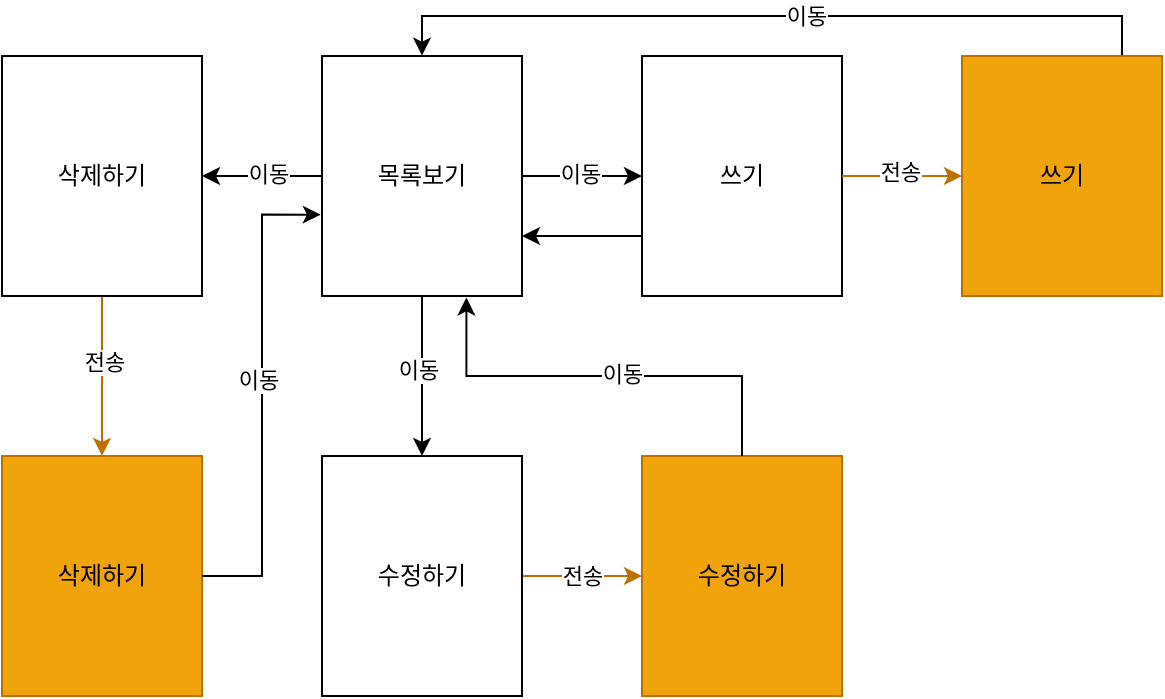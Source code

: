 <mxfile version="24.1.0" type="device">
  <diagram name="페이지-1" id="qTw5b0kCtioUqWG-aNhk">
    <mxGraphModel dx="683" dy="414" grid="1" gridSize="10" guides="1" tooltips="1" connect="1" arrows="1" fold="1" page="1" pageScale="1" pageWidth="827" pageHeight="1169" math="0" shadow="0">
      <root>
        <mxCell id="0" />
        <mxCell id="1" parent="0" />
        <mxCell id="tsQYkM5wbKwE5ywPX3u--25" style="edgeStyle=orthogonalEdgeStyle;rounded=0;orthogonalLoop=1;jettySize=auto;html=1;exitX=0.5;exitY=1;exitDx=0;exitDy=0;entryX=0.5;entryY=0;entryDx=0;entryDy=0;" edge="1" parent="1" source="tsQYkM5wbKwE5ywPX3u--6" target="tsQYkM5wbKwE5ywPX3u--8">
          <mxGeometry relative="1" as="geometry" />
        </mxCell>
        <mxCell id="tsQYkM5wbKwE5ywPX3u--32" value="이동" style="edgeLabel;html=1;align=center;verticalAlign=middle;resizable=0;points=[];" vertex="1" connectable="0" parent="tsQYkM5wbKwE5ywPX3u--25">
          <mxGeometry x="-0.076" y="-2" relative="1" as="geometry">
            <mxPoint as="offset" />
          </mxGeometry>
        </mxCell>
        <mxCell id="tsQYkM5wbKwE5ywPX3u--36" style="edgeStyle=orthogonalEdgeStyle;rounded=0;orthogonalLoop=1;jettySize=auto;html=1;exitX=0;exitY=0.5;exitDx=0;exitDy=0;entryX=1;entryY=0.5;entryDx=0;entryDy=0;" edge="1" parent="1" source="tsQYkM5wbKwE5ywPX3u--6" target="tsQYkM5wbKwE5ywPX3u--9">
          <mxGeometry relative="1" as="geometry" />
        </mxCell>
        <mxCell id="tsQYkM5wbKwE5ywPX3u--40" value="이동" style="edgeLabel;html=1;align=center;verticalAlign=middle;resizable=0;points=[];" vertex="1" connectable="0" parent="tsQYkM5wbKwE5ywPX3u--36">
          <mxGeometry x="-0.09" y="-1" relative="1" as="geometry">
            <mxPoint as="offset" />
          </mxGeometry>
        </mxCell>
        <mxCell id="tsQYkM5wbKwE5ywPX3u--6" value="목록보기" style="whiteSpace=wrap;html=1;" vertex="1" parent="1">
          <mxGeometry x="280" y="80" width="100" height="120" as="geometry" />
        </mxCell>
        <mxCell id="tsQYkM5wbKwE5ywPX3u--44" style="edgeStyle=orthogonalEdgeStyle;rounded=0;orthogonalLoop=1;jettySize=auto;html=1;exitX=0;exitY=0.75;exitDx=0;exitDy=0;entryX=1;entryY=0.75;entryDx=0;entryDy=0;" edge="1" parent="1" source="tsQYkM5wbKwE5ywPX3u--7" target="tsQYkM5wbKwE5ywPX3u--6">
          <mxGeometry relative="1" as="geometry" />
        </mxCell>
        <mxCell id="tsQYkM5wbKwE5ywPX3u--7" value="쓰기" style="whiteSpace=wrap;html=1;" vertex="1" parent="1">
          <mxGeometry x="440" y="80" width="100" height="120" as="geometry" />
        </mxCell>
        <mxCell id="tsQYkM5wbKwE5ywPX3u--27" style="edgeStyle=orthogonalEdgeStyle;rounded=0;orthogonalLoop=1;jettySize=auto;html=1;exitX=1;exitY=0.5;exitDx=0;exitDy=0;entryX=0;entryY=0.5;entryDx=0;entryDy=0;fillColor=#f0a30a;strokeColor=#BD7000;" edge="1" parent="1" source="tsQYkM5wbKwE5ywPX3u--8" target="tsQYkM5wbKwE5ywPX3u--26">
          <mxGeometry relative="1" as="geometry" />
        </mxCell>
        <mxCell id="tsQYkM5wbKwE5ywPX3u--33" value="전송" style="edgeLabel;html=1;align=center;verticalAlign=middle;resizable=0;points=[];" vertex="1" connectable="0" parent="tsQYkM5wbKwE5ywPX3u--27">
          <mxGeometry x="0.008" relative="1" as="geometry">
            <mxPoint as="offset" />
          </mxGeometry>
        </mxCell>
        <mxCell id="tsQYkM5wbKwE5ywPX3u--8" value="수정하기" style="whiteSpace=wrap;html=1;" vertex="1" parent="1">
          <mxGeometry x="280" y="280" width="100" height="120" as="geometry" />
        </mxCell>
        <mxCell id="tsQYkM5wbKwE5ywPX3u--38" style="edgeStyle=orthogonalEdgeStyle;rounded=0;orthogonalLoop=1;jettySize=auto;html=1;exitX=0.5;exitY=1;exitDx=0;exitDy=0;entryX=0.5;entryY=0;entryDx=0;entryDy=0;fillColor=#f0a30a;strokeColor=#BD7000;" edge="1" parent="1" source="tsQYkM5wbKwE5ywPX3u--9" target="tsQYkM5wbKwE5ywPX3u--37">
          <mxGeometry relative="1" as="geometry" />
        </mxCell>
        <mxCell id="tsQYkM5wbKwE5ywPX3u--41" value="전송" style="edgeLabel;html=1;align=center;verticalAlign=middle;resizable=0;points=[];" vertex="1" connectable="0" parent="tsQYkM5wbKwE5ywPX3u--38">
          <mxGeometry x="-0.176" y="1" relative="1" as="geometry">
            <mxPoint as="offset" />
          </mxGeometry>
        </mxCell>
        <mxCell id="tsQYkM5wbKwE5ywPX3u--9" value="삭제하기" style="whiteSpace=wrap;html=1;" vertex="1" parent="1">
          <mxGeometry x="120" y="80" width="100" height="120" as="geometry" />
        </mxCell>
        <mxCell id="tsQYkM5wbKwE5ywPX3u--19" value="" style="endArrow=classic;html=1;rounded=0;exitX=1;exitY=0.5;exitDx=0;exitDy=0;entryX=0;entryY=0.5;entryDx=0;entryDy=0;" edge="1" parent="1" source="tsQYkM5wbKwE5ywPX3u--6" target="tsQYkM5wbKwE5ywPX3u--7">
          <mxGeometry width="50" height="50" relative="1" as="geometry">
            <mxPoint x="320" y="320" as="sourcePoint" />
            <mxPoint x="370" y="270" as="targetPoint" />
          </mxGeometry>
        </mxCell>
        <mxCell id="tsQYkM5wbKwE5ywPX3u--29" value="이동" style="edgeLabel;html=1;align=center;verticalAlign=middle;resizable=0;points=[];" vertex="1" connectable="0" parent="tsQYkM5wbKwE5ywPX3u--19">
          <mxGeometry x="-0.051" y="1" relative="1" as="geometry">
            <mxPoint as="offset" />
          </mxGeometry>
        </mxCell>
        <mxCell id="tsQYkM5wbKwE5ywPX3u--23" style="edgeStyle=orthogonalEdgeStyle;rounded=0;orthogonalLoop=1;jettySize=auto;html=1;exitX=0.5;exitY=0;exitDx=0;exitDy=0;" edge="1" parent="1" source="tsQYkM5wbKwE5ywPX3u--20">
          <mxGeometry relative="1" as="geometry">
            <mxPoint x="330" y="79.81" as="targetPoint" />
            <Array as="points">
              <mxPoint x="680" y="60" />
              <mxPoint x="330" y="60" />
            </Array>
          </mxGeometry>
        </mxCell>
        <mxCell id="tsQYkM5wbKwE5ywPX3u--31" value="이동" style="edgeLabel;html=1;align=center;verticalAlign=middle;resizable=0;points=[];" vertex="1" connectable="0" parent="tsQYkM5wbKwE5ywPX3u--23">
          <mxGeometry x="-0.01" relative="1" as="geometry">
            <mxPoint as="offset" />
          </mxGeometry>
        </mxCell>
        <mxCell id="tsQYkM5wbKwE5ywPX3u--20" value="쓰기" style="whiteSpace=wrap;html=1;fillColor=#f0a30a;fontColor=#000000;strokeColor=#BD7000;" vertex="1" parent="1">
          <mxGeometry x="600" y="80" width="100" height="120" as="geometry" />
        </mxCell>
        <mxCell id="tsQYkM5wbKwE5ywPX3u--21" value="" style="endArrow=classic;html=1;rounded=0;exitX=1;exitY=0.5;exitDx=0;exitDy=0;entryX=0;entryY=0.5;entryDx=0;entryDy=0;fillColor=#f0a30a;strokeColor=#BD7000;" edge="1" parent="1" source="tsQYkM5wbKwE5ywPX3u--7" target="tsQYkM5wbKwE5ywPX3u--20">
          <mxGeometry width="50" height="50" relative="1" as="geometry">
            <mxPoint x="630" y="300" as="sourcePoint" />
            <mxPoint x="680" y="250" as="targetPoint" />
          </mxGeometry>
        </mxCell>
        <mxCell id="tsQYkM5wbKwE5ywPX3u--30" value="전송" style="edgeLabel;html=1;align=center;verticalAlign=middle;resizable=0;points=[];" vertex="1" connectable="0" parent="tsQYkM5wbKwE5ywPX3u--21">
          <mxGeometry x="-0.038" y="2" relative="1" as="geometry">
            <mxPoint as="offset" />
          </mxGeometry>
        </mxCell>
        <mxCell id="tsQYkM5wbKwE5ywPX3u--26" value="수정하기" style="whiteSpace=wrap;html=1;fillColor=#f0a30a;fontColor=#000000;strokeColor=#BD7000;" vertex="1" parent="1">
          <mxGeometry x="440" y="280" width="100" height="120" as="geometry" />
        </mxCell>
        <mxCell id="tsQYkM5wbKwE5ywPX3u--28" style="edgeStyle=orthogonalEdgeStyle;rounded=0;orthogonalLoop=1;jettySize=auto;html=1;exitX=0.5;exitY=0;exitDx=0;exitDy=0;entryX=0.722;entryY=1.006;entryDx=0;entryDy=0;entryPerimeter=0;" edge="1" parent="1" source="tsQYkM5wbKwE5ywPX3u--26" target="tsQYkM5wbKwE5ywPX3u--6">
          <mxGeometry relative="1" as="geometry" />
        </mxCell>
        <mxCell id="tsQYkM5wbKwE5ywPX3u--34" value="이동" style="edgeLabel;html=1;align=center;verticalAlign=middle;resizable=0;points=[];" vertex="1" connectable="0" parent="tsQYkM5wbKwE5ywPX3u--28">
          <mxGeometry x="-0.075" y="-1" relative="1" as="geometry">
            <mxPoint as="offset" />
          </mxGeometry>
        </mxCell>
        <mxCell id="tsQYkM5wbKwE5ywPX3u--37" value="삭제하기" style="whiteSpace=wrap;html=1;fillColor=#f0a30a;fontColor=#000000;strokeColor=#BD7000;" vertex="1" parent="1">
          <mxGeometry x="120" y="280" width="100" height="120" as="geometry" />
        </mxCell>
        <mxCell id="tsQYkM5wbKwE5ywPX3u--39" style="edgeStyle=orthogonalEdgeStyle;rounded=0;orthogonalLoop=1;jettySize=auto;html=1;exitX=1;exitY=0.5;exitDx=0;exitDy=0;entryX=-0.006;entryY=0.661;entryDx=0;entryDy=0;entryPerimeter=0;" edge="1" parent="1" source="tsQYkM5wbKwE5ywPX3u--37" target="tsQYkM5wbKwE5ywPX3u--6">
          <mxGeometry relative="1" as="geometry" />
        </mxCell>
        <mxCell id="tsQYkM5wbKwE5ywPX3u--42" value="이동" style="edgeLabel;html=1;align=center;verticalAlign=middle;resizable=0;points=[];" vertex="1" connectable="0" parent="tsQYkM5wbKwE5ywPX3u--39">
          <mxGeometry x="0.072" y="2" relative="1" as="geometry">
            <mxPoint as="offset" />
          </mxGeometry>
        </mxCell>
      </root>
    </mxGraphModel>
  </diagram>
</mxfile>
